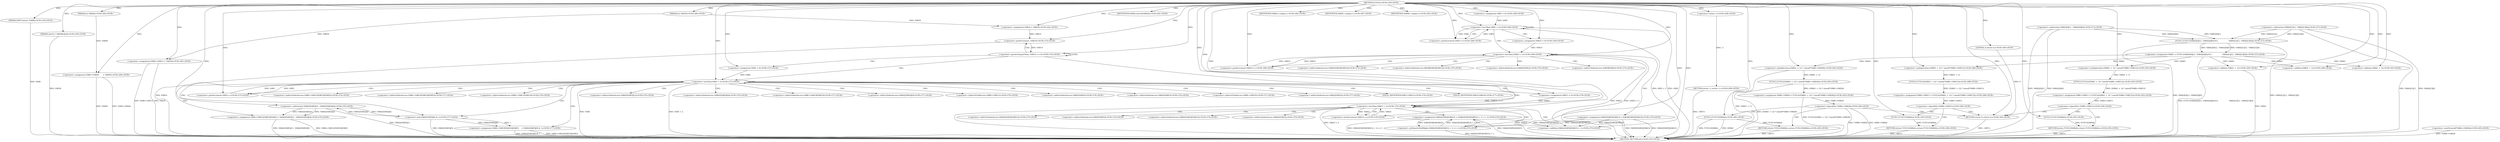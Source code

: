 
digraph "FUN10" {  

"13329" [label = "(METHOD,FUN10)<SUB>259</SUB>" ]

"13571" [label = "(METHOD_RETURN,int)<SUB>259</SUB>" ]

"13330" [label = "(PARAM,DWTContext *VAR8)<SUB>259</SUB>" ]

"13331" [label = "(PARAM,uint16_t VAR38[2][2])<SUB>259</SUB>" ]

"13332" [label = "(PARAM,int VAR39)<SUB>260</SUB>" ]

"13333" [label = "(PARAM,int VAR40)<SUB>260</SUB>" ]

"13340" [label = "(&lt;operator&gt;.assignment,VAR10 = VAR39)<SUB>262</SUB>" ]

"13343" [label = "(&lt;operator&gt;.assignment,VAR8-&gt;VAR13 = VAR39)<SUB>265</SUB>" ]

"13348" [label = "(&lt;operator&gt;.assignment,VAR8-&gt;VAR40       = VAR40)<SUB>266</SUB>" ]

"13384" [label = "(&lt;operator&gt;.assignment,VAR41 = FUN11(VAR42[0][1] - VAR42[0][0],\012                   VAR42[1][1] - VAR42[1][0]))<SUB>272</SUB>" ]

"13569" [label = "(RETURN,return 0;,return 0;)<SUB>300</SUB>" ]

"13358" [label = "(&lt;operator&gt;.lessThan,VAR5 &lt; 2)<SUB>268</SUB>" ]

"13361" [label = "(&lt;operator&gt;.postIncrement,VAR5++)<SUB>268</SUB>" ]

"13410" [label = "(&lt;operator&gt;.greaterEqualsThan,--VAR10 &gt;= 0)<SUB>274</SUB>" ]

"13485" [label = "(IDENTIFIER,VAR40,switch(VAR40))<SUB>281</SUB>" ]

"13570" [label = "(LITERAL,0,return 0;)<SUB>300</SUB>" ]

"13355" [label = "(&lt;operator&gt;.assignment,VAR5 = 0)<SUB>268</SUB>" ]

"13368" [label = "(&lt;operator&gt;.lessThan,VAR23 &lt; 2)<SUB>269</SUB>" ]

"13371" [label = "(&lt;operator&gt;.postIncrement,VAR23++)<SUB>269</SUB>" ]

"13373" [label = "(&lt;operator&gt;.assignment,VAR42[VAR5][VAR23] = VAR38[VAR5][VAR23])<SUB>270</SUB>" ]

"13386" [label = "(FUN11,FUN11(VAR42[0][1] - VAR42[0][0],\012                   VAR42[1][1] - VAR42[1][0]))<SUB>272</SUB>" ]

"13419" [label = "(&lt;operator&gt;.lessThan,VAR5 &lt; 2)<SUB>275</SUB>" ]

"13422" [label = "(&lt;operator&gt;.postIncrement,VAR5++)<SUB>275</SUB>" ]

"13488" [label = "(IDENTIFIER,VAR43,&lt;empty&gt;)<SUB>282</SUB>" ]

"13489" [label = "(&lt;operator&gt;.assignment,VAR8-&gt;VAR28 = FUN12((VAR41 + 12) * sizeof(*VAR8-&gt;VAR28)))<SUB>283</SUB>" ]

"13514" [label = "(IDENTIFIER,VAR45,&lt;empty&gt;)<SUB>287</SUB>" ]

"13515" [label = "(&lt;operator&gt;.assignment,VAR8-&gt;VAR15 = FUN12((VAR41 + 12) * sizeof(*VAR8-&gt;VAR15)))<SUB>288</SUB>" ]

"13540" [label = "(IDENTIFIER,VAR46,&lt;empty&gt;)<SUB>292</SUB>" ]

"13541" [label = "(&lt;operator&gt;.assignment,VAR8-&gt;VAR15 = FUN12((VAR41 +  6) * sizeof(*VAR8-&gt;VAR15)))<SUB>293</SUB>" ]

"13566" [label = "(RETURN,return -1;,return -1;)<SUB>298</SUB>" ]

"13365" [label = "(&lt;operator&gt;.assignment,VAR23 = 0)<SUB>269</SUB>" ]

"13387" [label = "(&lt;operator&gt;.subtraction,VAR42[0][1] - VAR42[0][0])<SUB>272</SUB>" ]

"13398" [label = "(&lt;operator&gt;.subtraction,VAR42[1][1] - VAR42[1][0])<SUB>273</SUB>" ]

"13411" [label = "(&lt;operator&gt;.preDecrement,--VAR10)<SUB>274</SUB>" ]

"13416" [label = "(&lt;operator&gt;.assignment,VAR5 = 0)<SUB>275</SUB>" ]

"13425" [label = "(&lt;operator&gt;.assignment,VAR8-&gt;VAR12[VAR10][VAR5] = VAR42[VAR5][1] - VAR42[VAR5][0])<SUB>276</SUB>" ]

"13444" [label = "(&lt;operator&gt;.assignment,VAR8-&gt;VAR19[VAR10][VAR5]     = VAR42[VAR5][0] &amp; 1)<SUB>277</SUB>" ]

"13504" [label = "(&lt;operator&gt;.logicalNot,!VAR8-&gt;VAR28)<SUB>284</SUB>" ]

"13530" [label = "(&lt;operator&gt;.logicalNot,!VAR8-&gt;VAR15)<SUB>289</SUB>" ]

"13556" [label = "(&lt;operator&gt;.logicalNot,!VAR8-&gt;VAR15)<SUB>294</SUB>" ]

"13567" [label = "(&lt;operator&gt;.minus,-1)<SUB>298</SUB>" ]

"13464" [label = "(&lt;operator&gt;.lessThan,VAR23 &lt; 2)<SUB>278</SUB>" ]

"13467" [label = "(&lt;operator&gt;.postIncrement,VAR23++)<SUB>278</SUB>" ]

"13469" [label = "(&lt;operator&gt;.assignment,VAR42[VAR5][VAR23] = (VAR42[VAR5][VAR23] + 1) &gt;&gt; 1)<SUB>279</SUB>" ]

"13493" [label = "(FUN12,FUN12((VAR41 + 12) * sizeof(*VAR8-&gt;VAR28)))<SUB>283</SUB>" ]

"13509" [label = "(RETURN,return FUN13(VAR44);,return FUN13(VAR44);)<SUB>285</SUB>" ]

"13519" [label = "(FUN12,FUN12((VAR41 + 12) * sizeof(*VAR8-&gt;VAR15)))<SUB>288</SUB>" ]

"13535" [label = "(RETURN,return FUN13(VAR44);,return FUN13(VAR44);)<SUB>290</SUB>" ]

"13545" [label = "(FUN12,FUN12((VAR41 +  6) * sizeof(*VAR8-&gt;VAR15)))<SUB>293</SUB>" ]

"13561" [label = "(RETURN,return FUN13(VAR44);,return FUN13(VAR44);)<SUB>295</SUB>" ]

"13433" [label = "(&lt;operator&gt;.subtraction,VAR42[VAR5][1] - VAR42[VAR5][0])<SUB>276</SUB>" ]

"13452" [label = "(&lt;operator&gt;.and,VAR42[VAR5][0] &amp; 1)<SUB>277</SUB>" ]

"13461" [label = "(&lt;operator&gt;.assignment,VAR23 = 0)<SUB>278</SUB>" ]

"13494" [label = "(&lt;operator&gt;.multiplication,(VAR41 + 12) * sizeof(*VAR8-&gt;VAR28))<SUB>283</SUB>" ]

"13510" [label = "(FUN13,FUN13(VAR44))<SUB>285</SUB>" ]

"13520" [label = "(&lt;operator&gt;.multiplication,(VAR41 + 12) * sizeof(*VAR8-&gt;VAR15))<SUB>288</SUB>" ]

"13536" [label = "(FUN13,FUN13(VAR44))<SUB>290</SUB>" ]

"13546" [label = "(&lt;operator&gt;.multiplication,(VAR41 +  6) * sizeof(*VAR8-&gt;VAR15))<SUB>293</SUB>" ]

"13562" [label = "(FUN13,FUN13(VAR44))<SUB>295</SUB>" ]

"13475" [label = "(&lt;operator&gt;.arithmeticShiftRight,(VAR42[VAR5][VAR23] + 1) &gt;&gt; 1)<SUB>279</SUB>" ]

"13495" [label = "(&lt;operator&gt;.addition,VAR41 + 12)<SUB>283</SUB>" ]

"13498" [label = "(&lt;operator&gt;.sizeOf,sizeof(*VAR8-&gt;VAR28))<SUB>283</SUB>" ]

"13521" [label = "(&lt;operator&gt;.addition,VAR41 + 12)<SUB>288</SUB>" ]

"13547" [label = "(&lt;operator&gt;.addition,VAR41 +  6)<SUB>293</SUB>" ]

"13476" [label = "(&lt;operator&gt;.addition,VAR42[VAR5][VAR23] + 1)<SUB>279</SUB>" ]

"13374" [label = "(&lt;operator&gt;.indirectIndexAccess,VAR42[VAR5][VAR23])<SUB>270</SUB>" ]

"13379" [label = "(&lt;operator&gt;.indirectIndexAccess,VAR38[VAR5][VAR23])<SUB>270</SUB>" ]

"13375" [label = "(&lt;operator&gt;.indirectIndexAccess,VAR42[VAR5])<SUB>270</SUB>" ]

"13380" [label = "(&lt;operator&gt;.indirectIndexAccess,VAR38[VAR5])<SUB>270</SUB>" ]

"13426" [label = "(&lt;operator&gt;.indirectIndexAccess,VAR8-&gt;VAR12[VAR10][VAR5])<SUB>276</SUB>" ]

"13445" [label = "(&lt;operator&gt;.indirectIndexAccess,VAR8-&gt;VAR19[VAR10][VAR5])<SUB>277</SUB>" ]

"13427" [label = "(&lt;operator&gt;.indirectIndexAccess,VAR8-&gt;VAR12[VAR10])<SUB>276</SUB>" ]

"13434" [label = "(&lt;operator&gt;.indirectIndexAccess,VAR42[VAR5][1])<SUB>276</SUB>" ]

"13439" [label = "(&lt;operator&gt;.indirectIndexAccess,VAR42[VAR5][0])<SUB>276</SUB>" ]

"13446" [label = "(&lt;operator&gt;.indirectIndexAccess,VAR8-&gt;VAR19[VAR10])<SUB>277</SUB>" ]

"13453" [label = "(&lt;operator&gt;.indirectIndexAccess,VAR42[VAR5][0])<SUB>277</SUB>" ]

"13470" [label = "(&lt;operator&gt;.indirectIndexAccess,VAR42[VAR5][VAR23])<SUB>279</SUB>" ]

"13428" [label = "(&lt;operator&gt;.indirectFieldAccess,VAR8-&gt;VAR12)<SUB>276</SUB>" ]

"13435" [label = "(&lt;operator&gt;.indirectIndexAccess,VAR42[VAR5])<SUB>276</SUB>" ]

"13440" [label = "(&lt;operator&gt;.indirectIndexAccess,VAR42[VAR5])<SUB>276</SUB>" ]

"13447" [label = "(&lt;operator&gt;.indirectFieldAccess,VAR8-&gt;VAR19)<SUB>277</SUB>" ]

"13454" [label = "(&lt;operator&gt;.indirectIndexAccess,VAR42[VAR5])<SUB>277</SUB>" ]

"13471" [label = "(&lt;operator&gt;.indirectIndexAccess,VAR42[VAR5])<SUB>279</SUB>" ]

"13430" [label = "(FIELD_IDENTIFIER,VAR12,VAR12)<SUB>276</SUB>" ]

"13449" [label = "(FIELD_IDENTIFIER,VAR19,VAR19)<SUB>277</SUB>" ]

"13477" [label = "(&lt;operator&gt;.indirectIndexAccess,VAR42[VAR5][VAR23])<SUB>279</SUB>" ]

"13478" [label = "(&lt;operator&gt;.indirectIndexAccess,VAR42[VAR5])<SUB>279</SUB>" ]

  "13561" -> "13571"  [ label = "DDG: &lt;RET&gt;"] 

  "13569" -> "13571"  [ label = "DDG: &lt;RET&gt;"] 

  "13566" -> "13571"  [ label = "DDG: &lt;RET&gt;"] 

  "13535" -> "13571"  [ label = "DDG: &lt;RET&gt;"] 

  "13509" -> "13571"  [ label = "DDG: &lt;RET&gt;"] 

  "13330" -> "13571"  [ label = "DDG: VAR8"] 

  "13331" -> "13571"  [ label = "DDG: VAR38"] 

  "13343" -> "13571"  [ label = "DDG: VAR8-&gt;VAR13"] 

  "13343" -> "13571"  [ label = "DDG: VAR39"] 

  "13348" -> "13571"  [ label = "DDG: VAR8-&gt;VAR40"] 

  "13348" -> "13571"  [ label = "DDG: VAR40"] 

  "13358" -> "13571"  [ label = "DDG: VAR5"] 

  "13358" -> "13571"  [ label = "DDG: VAR5 &lt; 2"] 

  "13387" -> "13571"  [ label = "DDG: VAR42[0][1]"] 

  "13387" -> "13571"  [ label = "DDG: VAR42[0][0]"] 

  "13386" -> "13571"  [ label = "DDG: VAR42[0][1] - VAR42[0][0]"] 

  "13398" -> "13571"  [ label = "DDG: VAR42[1][1]"] 

  "13398" -> "13571"  [ label = "DDG: VAR42[1][0]"] 

  "13386" -> "13571"  [ label = "DDG: VAR42[1][1] - VAR42[1][0]"] 

  "13384" -> "13571"  [ label = "DDG: FUN11(VAR42[0][1] - VAR42[0][0],\012                   VAR42[1][1] - VAR42[1][0])"] 

  "13411" -> "13571"  [ label = "DDG: VAR10"] 

  "13410" -> "13571"  [ label = "DDG: --VAR10 &gt;= 0"] 

  "13495" -> "13571"  [ label = "DDG: VAR41"] 

  "13494" -> "13571"  [ label = "DDG: VAR41 + 12"] 

  "13498" -> "13571"  [ label = "DDG: *VAR8-&gt;VAR28"] 

  "13493" -> "13571"  [ label = "DDG: (VAR41 + 12) * sizeof(*VAR8-&gt;VAR28)"] 

  "13489" -> "13571"  [ label = "DDG: FUN12((VAR41 + 12) * sizeof(*VAR8-&gt;VAR28))"] 

  "13504" -> "13571"  [ label = "DDG: VAR8-&gt;VAR28"] 

  "13504" -> "13571"  [ label = "DDG: !VAR8-&gt;VAR28"] 

  "13510" -> "13571"  [ label = "DDG: VAR44"] 

  "13510" -> "13571"  [ label = "DDG: FUN13(VAR44)"] 

  "13419" -> "13571"  [ label = "DDG: VAR5"] 

  "13419" -> "13571"  [ label = "DDG: VAR5 &lt; 2"] 

  "13425" -> "13571"  [ label = "DDG: VAR8-&gt;VAR12[VAR10][VAR5]"] 

  "13433" -> "13571"  [ label = "DDG: VAR42[VAR5][1]"] 

  "13425" -> "13571"  [ label = "DDG: VAR42[VAR5][1] - VAR42[VAR5][0]"] 

  "13444" -> "13571"  [ label = "DDG: VAR8-&gt;VAR19[VAR10][VAR5]"] 

  "13452" -> "13571"  [ label = "DDG: VAR42[VAR5][0]"] 

  "13444" -> "13571"  [ label = "DDG: VAR42[VAR5][0] &amp; 1"] 

  "13464" -> "13571"  [ label = "DDG: VAR23"] 

  "13464" -> "13571"  [ label = "DDG: VAR23 &lt; 2"] 

  "13469" -> "13571"  [ label = "DDG: VAR42[VAR5][VAR23]"] 

  "13475" -> "13571"  [ label = "DDG: VAR42[VAR5][VAR23] + 1"] 

  "13469" -> "13571"  [ label = "DDG: (VAR42[VAR5][VAR23] + 1) &gt;&gt; 1"] 

  "13368" -> "13571"  [ label = "DDG: VAR23"] 

  "13368" -> "13571"  [ label = "DDG: VAR23 &lt; 2"] 

  "13373" -> "13571"  [ label = "DDG: VAR42[VAR5][VAR23]"] 

  "13373" -> "13571"  [ label = "DDG: VAR38[VAR5][VAR23]"] 

  "13329" -> "13330"  [ label = "DDG: "] 

  "13329" -> "13331"  [ label = "DDG: "] 

  "13329" -> "13332"  [ label = "DDG: "] 

  "13329" -> "13333"  [ label = "DDG: "] 

  "13332" -> "13340"  [ label = "DDG: VAR39"] 

  "13329" -> "13340"  [ label = "DDG: "] 

  "13329" -> "13343"  [ label = "DDG: "] 

  "13332" -> "13343"  [ label = "DDG: VAR39"] 

  "13333" -> "13348"  [ label = "DDG: VAR40"] 

  "13329" -> "13348"  [ label = "DDG: "] 

  "13386" -> "13384"  [ label = "DDG: VAR42[0][1] - VAR42[0][0]"] 

  "13386" -> "13384"  [ label = "DDG: VAR42[1][1] - VAR42[1][0]"] 

  "13570" -> "13569"  [ label = "DDG: 0"] 

  "13329" -> "13569"  [ label = "DDG: "] 

  "13329" -> "13485"  [ label = "DDG: "] 

  "13329" -> "13570"  [ label = "DDG: "] 

  "13329" -> "13355"  [ label = "DDG: "] 

  "13355" -> "13358"  [ label = "DDG: VAR5"] 

  "13361" -> "13358"  [ label = "DDG: VAR5"] 

  "13329" -> "13358"  [ label = "DDG: "] 

  "13358" -> "13361"  [ label = "DDG: VAR5"] 

  "13329" -> "13361"  [ label = "DDG: "] 

  "13387" -> "13386"  [ label = "DDG: VAR42[0][1]"] 

  "13387" -> "13386"  [ label = "DDG: VAR42[0][0]"] 

  "13398" -> "13386"  [ label = "DDG: VAR42[1][1]"] 

  "13398" -> "13386"  [ label = "DDG: VAR42[1][0]"] 

  "13411" -> "13410"  [ label = "DDG: VAR10"] 

  "13329" -> "13410"  [ label = "DDG: "] 

  "13329" -> "13488"  [ label = "DDG: "] 

  "13493" -> "13489"  [ label = "DDG: (VAR41 + 12) * sizeof(*VAR8-&gt;VAR28)"] 

  "13329" -> "13514"  [ label = "DDG: "] 

  "13519" -> "13515"  [ label = "DDG: (VAR41 + 12) * sizeof(*VAR8-&gt;VAR15)"] 

  "13329" -> "13540"  [ label = "DDG: "] 

  "13545" -> "13541"  [ label = "DDG: (VAR41 +  6) * sizeof(*VAR8-&gt;VAR15)"] 

  "13567" -> "13566"  [ label = "DDG: -1"] 

  "13329" -> "13365"  [ label = "DDG: "] 

  "13365" -> "13368"  [ label = "DDG: VAR23"] 

  "13371" -> "13368"  [ label = "DDG: VAR23"] 

  "13329" -> "13368"  [ label = "DDG: "] 

  "13368" -> "13371"  [ label = "DDG: VAR23"] 

  "13329" -> "13371"  [ label = "DDG: "] 

  "13340" -> "13411"  [ label = "DDG: VAR10"] 

  "13329" -> "13411"  [ label = "DDG: "] 

  "13329" -> "13416"  [ label = "DDG: "] 

  "13416" -> "13419"  [ label = "DDG: VAR5"] 

  "13422" -> "13419"  [ label = "DDG: VAR5"] 

  "13329" -> "13419"  [ label = "DDG: "] 

  "13419" -> "13422"  [ label = "DDG: VAR5"] 

  "13329" -> "13422"  [ label = "DDG: "] 

  "13433" -> "13425"  [ label = "DDG: VAR42[VAR5][1]"] 

  "13433" -> "13425"  [ label = "DDG: VAR42[VAR5][0]"] 

  "13452" -> "13444"  [ label = "DDG: VAR42[VAR5][0]"] 

  "13452" -> "13444"  [ label = "DDG: 1"] 

  "13475" -> "13469"  [ label = "DDG: VAR42[VAR5][VAR23] + 1"] 

  "13475" -> "13469"  [ label = "DDG: 1"] 

  "13494" -> "13493"  [ label = "DDG: VAR41 + 12"] 

  "13489" -> "13504"  [ label = "DDG: VAR8-&gt;VAR28"] 

  "13510" -> "13509"  [ label = "DDG: FUN13(VAR44)"] 

  "13520" -> "13519"  [ label = "DDG: VAR41 + 12"] 

  "13515" -> "13530"  [ label = "DDG: VAR8-&gt;VAR15"] 

  "13536" -> "13535"  [ label = "DDG: FUN13(VAR44)"] 

  "13546" -> "13545"  [ label = "DDG: VAR41 +  6"] 

  "13541" -> "13556"  [ label = "DDG: VAR8-&gt;VAR15"] 

  "13562" -> "13561"  [ label = "DDG: FUN13(VAR44)"] 

  "13329" -> "13567"  [ label = "DDG: "] 

  "13452" -> "13433"  [ label = "DDG: VAR42[VAR5][0]"] 

  "13433" -> "13452"  [ label = "DDG: VAR42[VAR5][0]"] 

  "13329" -> "13452"  [ label = "DDG: "] 

  "13329" -> "13461"  [ label = "DDG: "] 

  "13461" -> "13464"  [ label = "DDG: VAR23"] 

  "13467" -> "13464"  [ label = "DDG: VAR23"] 

  "13329" -> "13464"  [ label = "DDG: "] 

  "13464" -> "13467"  [ label = "DDG: VAR23"] 

  "13329" -> "13467"  [ label = "DDG: "] 

  "13384" -> "13494"  [ label = "DDG: VAR41"] 

  "13329" -> "13494"  [ label = "DDG: "] 

  "13384" -> "13520"  [ label = "DDG: VAR41"] 

  "13329" -> "13520"  [ label = "DDG: "] 

  "13384" -> "13546"  [ label = "DDG: VAR41"] 

  "13329" -> "13546"  [ label = "DDG: "] 

  "13469" -> "13475"  [ label = "DDG: VAR42[VAR5][VAR23]"] 

  "13373" -> "13475"  [ label = "DDG: VAR42[VAR5][VAR23]"] 

  "13329" -> "13475"  [ label = "DDG: "] 

  "13384" -> "13495"  [ label = "DDG: VAR41"] 

  "13329" -> "13495"  [ label = "DDG: "] 

  "13329" -> "13510"  [ label = "DDG: "] 

  "13384" -> "13521"  [ label = "DDG: VAR41"] 

  "13329" -> "13521"  [ label = "DDG: "] 

  "13329" -> "13536"  [ label = "DDG: "] 

  "13384" -> "13547"  [ label = "DDG: VAR41"] 

  "13329" -> "13547"  [ label = "DDG: "] 

  "13329" -> "13562"  [ label = "DDG: "] 

  "13469" -> "13476"  [ label = "DDG: VAR42[VAR5][VAR23]"] 

  "13373" -> "13476"  [ label = "DDG: VAR42[VAR5][VAR23]"] 

  "13329" -> "13476"  [ label = "DDG: "] 

  "13358" -> "13368"  [ label = "CDG: "] 

  "13358" -> "13365"  [ label = "CDG: "] 

  "13358" -> "13361"  [ label = "CDG: "] 

  "13358" -> "13358"  [ label = "CDG: "] 

  "13410" -> "13410"  [ label = "CDG: "] 

  "13410" -> "13419"  [ label = "CDG: "] 

  "13410" -> "13411"  [ label = "CDG: "] 

  "13410" -> "13416"  [ label = "CDG: "] 

  "13368" -> "13375"  [ label = "CDG: "] 

  "13368" -> "13368"  [ label = "CDG: "] 

  "13368" -> "13379"  [ label = "CDG: "] 

  "13368" -> "13380"  [ label = "CDG: "] 

  "13368" -> "13373"  [ label = "CDG: "] 

  "13368" -> "13371"  [ label = "CDG: "] 

  "13368" -> "13374"  [ label = "CDG: "] 

  "13419" -> "13427"  [ label = "CDG: "] 

  "13419" -> "13419"  [ label = "CDG: "] 

  "13419" -> "13444"  [ label = "CDG: "] 

  "13419" -> "13446"  [ label = "CDG: "] 

  "13419" -> "13464"  [ label = "CDG: "] 

  "13419" -> "13439"  [ label = "CDG: "] 

  "13419" -> "13430"  [ label = "CDG: "] 

  "13419" -> "13461"  [ label = "CDG: "] 

  "13419" -> "13454"  [ label = "CDG: "] 

  "13419" -> "13452"  [ label = "CDG: "] 

  "13419" -> "13428"  [ label = "CDG: "] 

  "13419" -> "13440"  [ label = "CDG: "] 

  "13419" -> "13453"  [ label = "CDG: "] 

  "13419" -> "13435"  [ label = "CDG: "] 

  "13419" -> "13425"  [ label = "CDG: "] 

  "13419" -> "13433"  [ label = "CDG: "] 

  "13419" -> "13449"  [ label = "CDG: "] 

  "13419" -> "13422"  [ label = "CDG: "] 

  "13419" -> "13447"  [ label = "CDG: "] 

  "13419" -> "13426"  [ label = "CDG: "] 

  "13419" -> "13445"  [ label = "CDG: "] 

  "13419" -> "13434"  [ label = "CDG: "] 

  "13504" -> "13509"  [ label = "CDG: "] 

  "13504" -> "13569"  [ label = "CDG: "] 

  "13504" -> "13510"  [ label = "CDG: "] 

  "13530" -> "13569"  [ label = "CDG: "] 

  "13530" -> "13536"  [ label = "CDG: "] 

  "13530" -> "13535"  [ label = "CDG: "] 

  "13556" -> "13561"  [ label = "CDG: "] 

  "13556" -> "13569"  [ label = "CDG: "] 

  "13556" -> "13562"  [ label = "CDG: "] 

  "13464" -> "13469"  [ label = "CDG: "] 

  "13464" -> "13464"  [ label = "CDG: "] 

  "13464" -> "13477"  [ label = "CDG: "] 

  "13464" -> "13471"  [ label = "CDG: "] 

  "13464" -> "13467"  [ label = "CDG: "] 

  "13464" -> "13470"  [ label = "CDG: "] 

  "13464" -> "13475"  [ label = "CDG: "] 

  "13464" -> "13476"  [ label = "CDG: "] 

  "13464" -> "13478"  [ label = "CDG: "] 

}